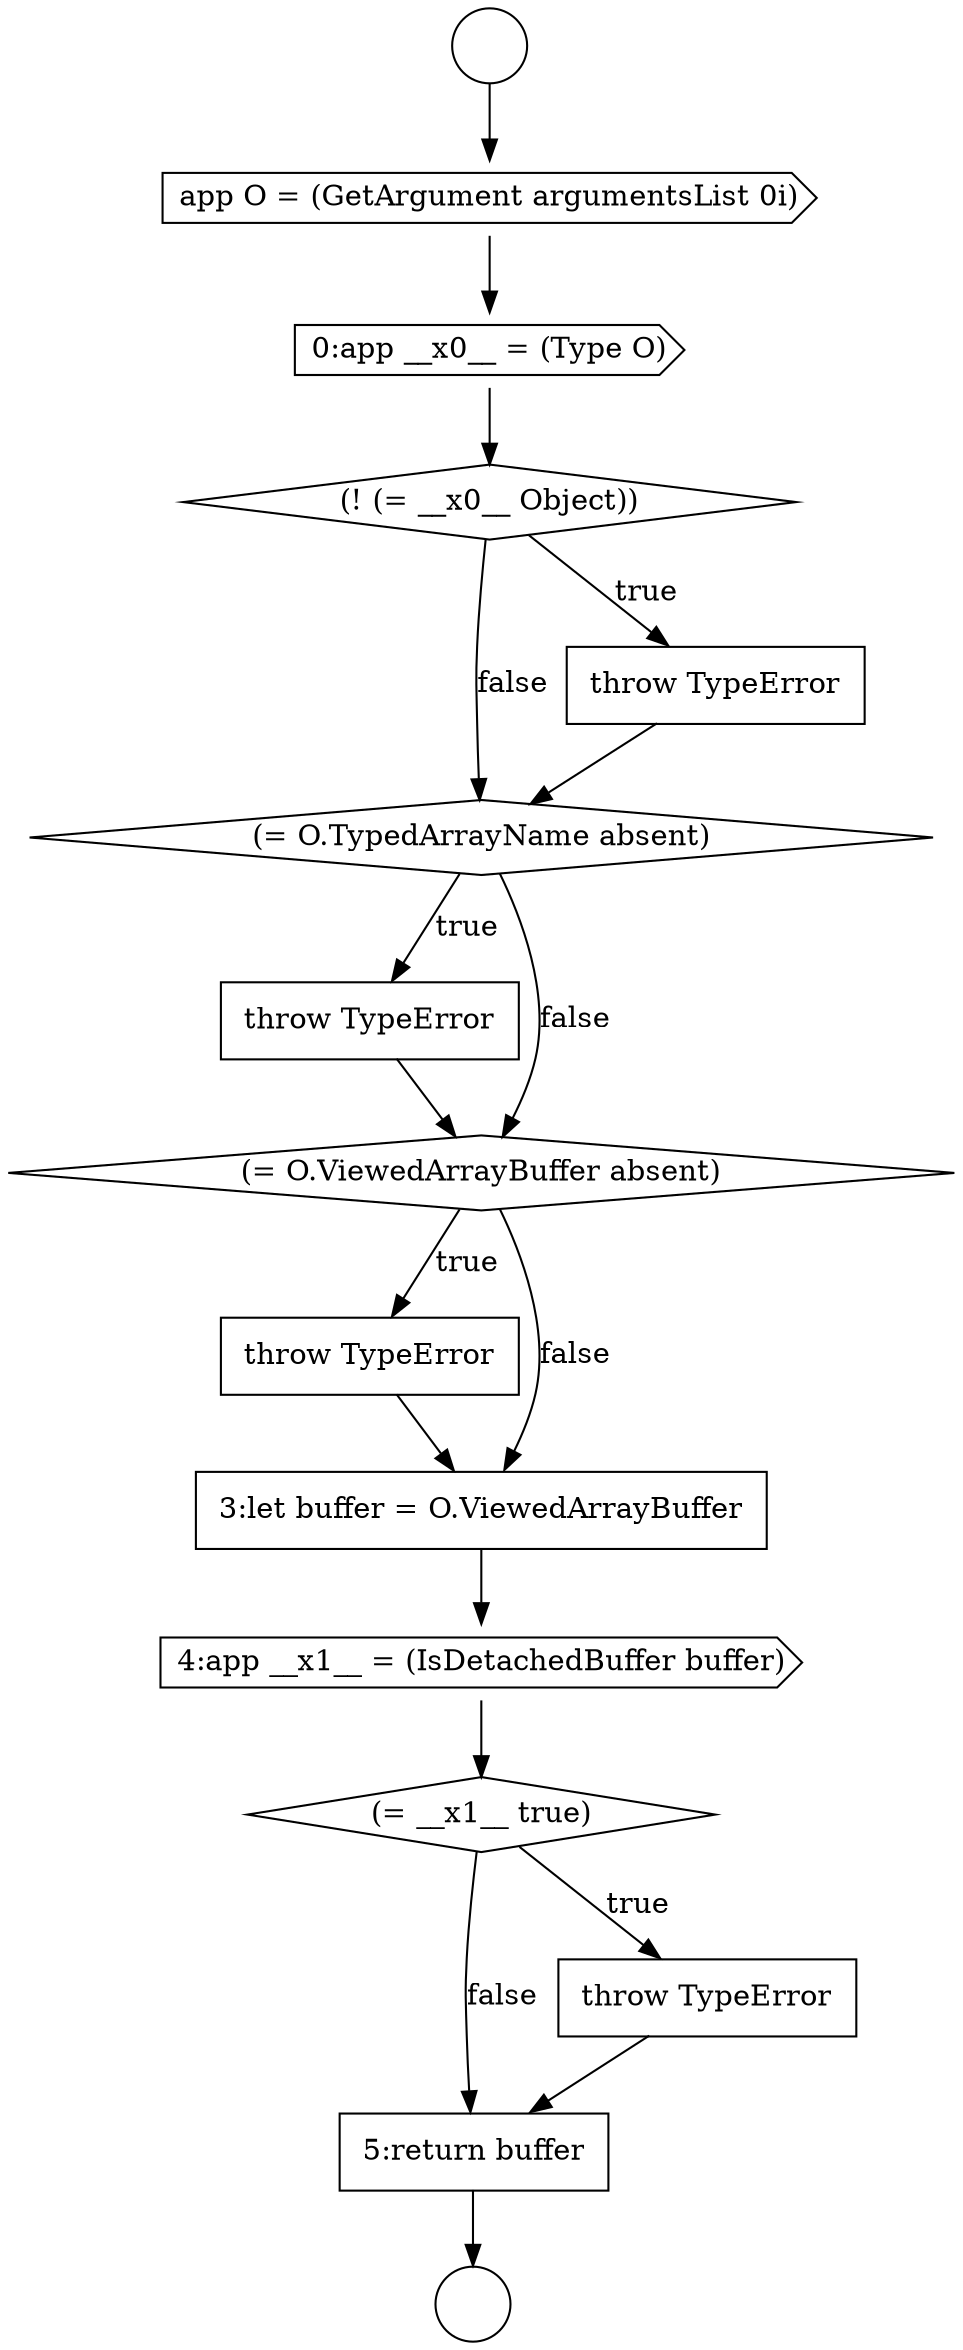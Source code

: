 digraph {
  node14324 [shape=none, margin=0, label=<<font color="black">
    <table border="0" cellborder="1" cellspacing="0" cellpadding="10">
      <tr><td align="left">5:return buffer</td></tr>
    </table>
  </font>> color="black" fillcolor="white" style=filled]
  node14316 [shape=diamond, label=<<font color="black">(= O.TypedArrayName absent)</font>> color="black" fillcolor="white" style=filled]
  node14323 [shape=none, margin=0, label=<<font color="black">
    <table border="0" cellborder="1" cellspacing="0" cellpadding="10">
      <tr><td align="left">throw TypeError</td></tr>
    </table>
  </font>> color="black" fillcolor="white" style=filled]
  node14317 [shape=none, margin=0, label=<<font color="black">
    <table border="0" cellborder="1" cellspacing="0" cellpadding="10">
      <tr><td align="left">throw TypeError</td></tr>
    </table>
  </font>> color="black" fillcolor="white" style=filled]
  node14312 [shape=cds, label=<<font color="black">app O = (GetArgument argumentsList 0i)</font>> color="black" fillcolor="white" style=filled]
  node14322 [shape=diamond, label=<<font color="black">(= __x1__ true)</font>> color="black" fillcolor="white" style=filled]
  node14311 [shape=circle label=" " color="black" fillcolor="white" style=filled]
  node14314 [shape=diamond, label=<<font color="black">(! (= __x0__ Object))</font>> color="black" fillcolor="white" style=filled]
  node14319 [shape=none, margin=0, label=<<font color="black">
    <table border="0" cellborder="1" cellspacing="0" cellpadding="10">
      <tr><td align="left">throw TypeError</td></tr>
    </table>
  </font>> color="black" fillcolor="white" style=filled]
  node14321 [shape=cds, label=<<font color="black">4:app __x1__ = (IsDetachedBuffer buffer)</font>> color="black" fillcolor="white" style=filled]
  node14315 [shape=none, margin=0, label=<<font color="black">
    <table border="0" cellborder="1" cellspacing="0" cellpadding="10">
      <tr><td align="left">throw TypeError</td></tr>
    </table>
  </font>> color="black" fillcolor="white" style=filled]
  node14313 [shape=cds, label=<<font color="black">0:app __x0__ = (Type O)</font>> color="black" fillcolor="white" style=filled]
  node14318 [shape=diamond, label=<<font color="black">(= O.ViewedArrayBuffer absent)</font>> color="black" fillcolor="white" style=filled]
  node14310 [shape=circle label=" " color="black" fillcolor="white" style=filled]
  node14320 [shape=none, margin=0, label=<<font color="black">
    <table border="0" cellborder="1" cellspacing="0" cellpadding="10">
      <tr><td align="left">3:let buffer = O.ViewedArrayBuffer</td></tr>
    </table>
  </font>> color="black" fillcolor="white" style=filled]
  node14321 -> node14322 [ color="black"]
  node14317 -> node14318 [ color="black"]
  node14312 -> node14313 [ color="black"]
  node14310 -> node14312 [ color="black"]
  node14314 -> node14315 [label=<<font color="black">true</font>> color="black"]
  node14314 -> node14316 [label=<<font color="black">false</font>> color="black"]
  node14316 -> node14317 [label=<<font color="black">true</font>> color="black"]
  node14316 -> node14318 [label=<<font color="black">false</font>> color="black"]
  node14320 -> node14321 [ color="black"]
  node14318 -> node14319 [label=<<font color="black">true</font>> color="black"]
  node14318 -> node14320 [label=<<font color="black">false</font>> color="black"]
  node14313 -> node14314 [ color="black"]
  node14324 -> node14311 [ color="black"]
  node14315 -> node14316 [ color="black"]
  node14323 -> node14324 [ color="black"]
  node14322 -> node14323 [label=<<font color="black">true</font>> color="black"]
  node14322 -> node14324 [label=<<font color="black">false</font>> color="black"]
  node14319 -> node14320 [ color="black"]
}
